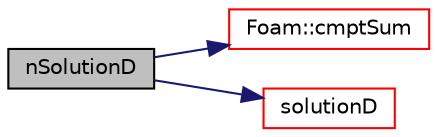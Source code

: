 digraph "nSolutionD"
{
  bgcolor="transparent";
  edge [fontname="Helvetica",fontsize="10",labelfontname="Helvetica",labelfontsize="10"];
  node [fontname="Helvetica",fontsize="10",shape=record];
  rankdir="LR";
  Node1 [label="nSolutionD",height=0.2,width=0.4,color="black", fillcolor="grey75", style="filled", fontcolor="black"];
  Node1 -> Node2 [color="midnightblue",fontsize="10",style="solid",fontname="Helvetica"];
  Node2 [label="Foam::cmptSum",height=0.2,width=0.4,color="red",URL="$a10974.html#ad06d44e93de3a7e1f174b09818614aad"];
  Node1 -> Node3 [color="midnightblue",fontsize="10",style="solid",fontname="Helvetica"];
  Node3 [label="solutionD",height=0.2,width=0.4,color="red",URL="$a01955.html#a57a250fb03c7c3c0289ca07dfb2b383c",tooltip="Return the vector of solved-for directions in mesh. "];
}
